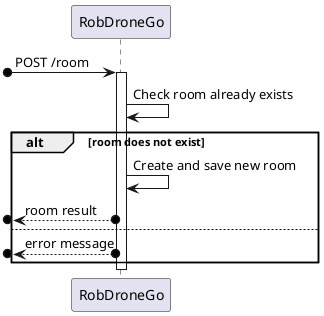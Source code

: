 @startuml SD Lv1

participant "RobDroneGo" as system
[o-> system : POST /room
activate system

system -> system : Check room already exists
alt room does not exist
    system -> system : Create and save new room
    [o<--o system : room result
else
    [o<--o system : error message
end
deactivate system

@enduml
